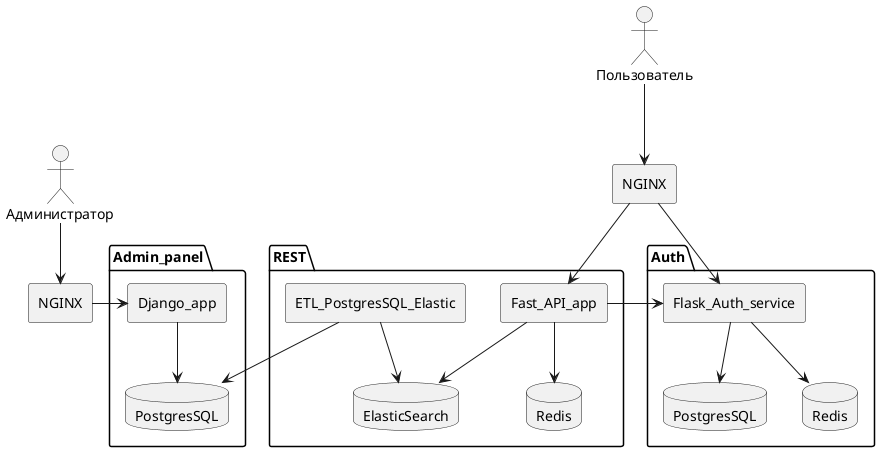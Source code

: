 @startuml
skinparam componentStyle rectangle

actor Пользователь as Client
actor Администратор as Admin

component NGINX as NGINX1
component NGINX as NGINX2


package "Admin_panel" {
component Django_app as Django
database PostgresSQL as Film_DB
}

package "REST" {
component ETL_PostgresSQL_Elastic as ETL_PG_TO_ES
component Fast_API_app as FastApi
database ElasticSearch
database Redis as Redis_fast_api
}

package "Auth" {
component Flask_Auth_service as Flask
database PostgresSQL as Auth_DB
database Redis as Redis_flask_api
}


Admin --> NGINX1
NGINX1 -right-> Django
Django --> Film_DB

ETL_PG_TO_ES --> Film_DB
ETL_PG_TO_ES --> ElasticSearch
FastApi --> ElasticSearch
FastApi --> Redis_fast_api
Client --> NGINX2
NGINX2 --> FastApi
FastApi -right-> Flask

Flask --> Auth_DB
Flask --> Redis_flask_api
NGINX2 --> Flask

@enduml